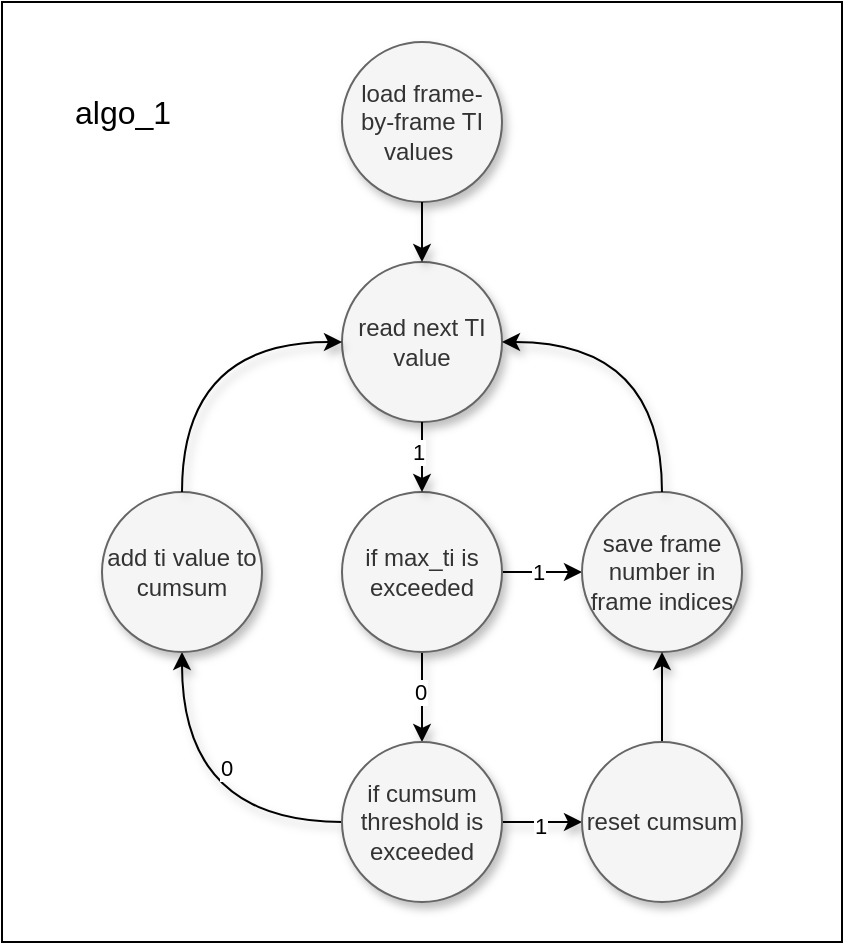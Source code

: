 <mxfile version="27.0.3" pages="5">
  <diagram name="algo1" id="71HnFJK430C_7FDIOIWX">
    <mxGraphModel dx="949" dy="551" grid="1" gridSize="10" guides="1" tooltips="1" connect="1" arrows="1" fold="1" page="1" pageScale="1" pageWidth="850" pageHeight="1100" math="0" shadow="0">
      <root>
        <mxCell id="0" />
        <mxCell id="1" parent="0" />
        <mxCell id="voDdZIROr1WUxbnYvY6X-23" value="" style="rounded=0;whiteSpace=wrap;html=1;fillColor=none;" parent="1" vertex="1">
          <mxGeometry x="220" y="20" width="420" height="470" as="geometry" />
        </mxCell>
        <mxCell id="FpjqDl7yzt5mH1No-ecy-1" value="load frame-&lt;br&gt;by-frame TI values&amp;nbsp;" style="ellipse;whiteSpace=wrap;html=1;fillColor=#f5f5f5;fontColor=#333333;strokeColor=#666666;shadow=1;" parent="1" vertex="1">
          <mxGeometry x="390" y="40" width="80" height="80" as="geometry" />
        </mxCell>
        <mxCell id="FpjqDl7yzt5mH1No-ecy-5" value="" style="edgeStyle=orthogonalEdgeStyle;rounded=0;orthogonalLoop=1;jettySize=auto;html=1;curved=1;" parent="1" source="FpjqDl7yzt5mH1No-ecy-2" target="FpjqDl7yzt5mH1No-ecy-4" edge="1">
          <mxGeometry relative="1" as="geometry" />
        </mxCell>
        <mxCell id="FpjqDl7yzt5mH1No-ecy-6" value="1" style="edgeLabel;html=1;align=center;verticalAlign=middle;resizable=0;points=[];" parent="FpjqDl7yzt5mH1No-ecy-5" vertex="1" connectable="0">
          <mxGeometry x="-0.125" relative="1" as="geometry">
            <mxPoint as="offset" />
          </mxGeometry>
        </mxCell>
        <mxCell id="FpjqDl7yzt5mH1No-ecy-8" value="" style="edgeStyle=orthogonalEdgeStyle;rounded=0;orthogonalLoop=1;jettySize=auto;html=1;shadow=1;" parent="1" source="FpjqDl7yzt5mH1No-ecy-2" target="FpjqDl7yzt5mH1No-ecy-7" edge="1">
          <mxGeometry relative="1" as="geometry" />
        </mxCell>
        <mxCell id="voDdZIROr1WUxbnYvY6X-16" value="0" style="edgeLabel;html=1;align=center;verticalAlign=middle;resizable=0;points=[];" parent="FpjqDl7yzt5mH1No-ecy-8" vertex="1" connectable="0">
          <mxGeometry x="-0.125" y="-1" relative="1" as="geometry">
            <mxPoint as="offset" />
          </mxGeometry>
        </mxCell>
        <mxCell id="FpjqDl7yzt5mH1No-ecy-2" value="if max_ti is exceeded" style="ellipse;whiteSpace=wrap;html=1;fillColor=#f5f5f5;fontColor=#333333;strokeColor=#666666;shadow=1;" parent="1" vertex="1">
          <mxGeometry x="390" y="265" width="80" height="80" as="geometry" />
        </mxCell>
        <mxCell id="FpjqDl7yzt5mH1No-ecy-4" value="save frame number in frame indices" style="ellipse;whiteSpace=wrap;html=1;fillColor=#f5f5f5;fontColor=#333333;strokeColor=#666666;shadow=1;" parent="1" vertex="1">
          <mxGeometry x="510" y="265" width="80" height="80" as="geometry" />
        </mxCell>
        <mxCell id="voDdZIROr1WUxbnYvY6X-14" value="" style="edgeStyle=orthogonalEdgeStyle;rounded=0;orthogonalLoop=1;jettySize=auto;html=1;curved=1;shadow=1;" parent="1" source="FpjqDl7yzt5mH1No-ecy-7" target="voDdZIROr1WUxbnYvY6X-13" edge="1">
          <mxGeometry relative="1" as="geometry" />
        </mxCell>
        <mxCell id="voDdZIROr1WUxbnYvY6X-17" value="0" style="edgeLabel;html=1;align=center;verticalAlign=middle;resizable=0;points=[];" parent="voDdZIROr1WUxbnYvY6X-14" vertex="1" connectable="0">
          <mxGeometry x="-0.296" y="-27" relative="1" as="geometry">
            <mxPoint as="offset" />
          </mxGeometry>
        </mxCell>
        <mxCell id="voDdZIROr1WUxbnYvY6X-19" value="" style="edgeStyle=orthogonalEdgeStyle;rounded=0;orthogonalLoop=1;jettySize=auto;html=1;shadow=1;" parent="1" source="FpjqDl7yzt5mH1No-ecy-7" target="voDdZIROr1WUxbnYvY6X-18" edge="1">
          <mxGeometry relative="1" as="geometry" />
        </mxCell>
        <mxCell id="voDdZIROr1WUxbnYvY6X-21" value="1" style="edgeLabel;html=1;align=center;verticalAlign=middle;resizable=0;points=[];" parent="voDdZIROr1WUxbnYvY6X-19" vertex="1" connectable="0">
          <mxGeometry x="-0.08" y="-2" relative="1" as="geometry">
            <mxPoint as="offset" />
          </mxGeometry>
        </mxCell>
        <mxCell id="FpjqDl7yzt5mH1No-ecy-7" value="if cumsum threshold is exceeded" style="ellipse;whiteSpace=wrap;html=1;fillColor=#f5f5f5;fontColor=#333333;strokeColor=#666666;shadow=1;" parent="1" vertex="1">
          <mxGeometry x="390" y="390" width="80" height="80" as="geometry" />
        </mxCell>
        <mxCell id="FpjqDl7yzt5mH1No-ecy-11" value="read next TI value" style="ellipse;whiteSpace=wrap;html=1;fillColor=#f5f5f5;fontColor=#333333;strokeColor=#666666;shadow=1;" parent="1" vertex="1">
          <mxGeometry x="390" y="150" width="80" height="80" as="geometry" />
        </mxCell>
        <mxCell id="FpjqDl7yzt5mH1No-ecy-13" value="" style="endArrow=classic;html=1;rounded=0;entryX=0.5;entryY=0;entryDx=0;entryDy=0;exitX=0.5;exitY=1;exitDx=0;exitDy=0;curved=1;shadow=1;" parent="1" source="FpjqDl7yzt5mH1No-ecy-11" target="FpjqDl7yzt5mH1No-ecy-2" edge="1">
          <mxGeometry width="50" height="50" relative="1" as="geometry">
            <mxPoint x="450" y="475" as="sourcePoint" />
            <mxPoint x="500" y="425" as="targetPoint" />
          </mxGeometry>
        </mxCell>
        <mxCell id="FpjqDl7yzt5mH1No-ecy-17" value="1" style="edgeLabel;html=1;align=center;verticalAlign=middle;resizable=0;points=[];" parent="FpjqDl7yzt5mH1No-ecy-13" vertex="1" connectable="0">
          <mxGeometry x="-0.171" y="-2" relative="1" as="geometry">
            <mxPoint as="offset" />
          </mxGeometry>
        </mxCell>
        <mxCell id="FpjqDl7yzt5mH1No-ecy-16" value="" style="endArrow=classic;html=1;rounded=0;entryX=1;entryY=0.5;entryDx=0;entryDy=0;exitX=0.5;exitY=0;exitDx=0;exitDy=0;curved=1;shadow=1;" parent="1" source="FpjqDl7yzt5mH1No-ecy-4" target="FpjqDl7yzt5mH1No-ecy-11" edge="1">
          <mxGeometry width="50" height="50" relative="1" as="geometry">
            <mxPoint x="450" y="475" as="sourcePoint" />
            <mxPoint x="500" y="425" as="targetPoint" />
            <Array as="points">
              <mxPoint x="550" y="190" />
            </Array>
          </mxGeometry>
        </mxCell>
        <mxCell id="FpjqDl7yzt5mH1No-ecy-18" value="" style="endArrow=classic;html=1;rounded=0;entryX=0.5;entryY=0;entryDx=0;entryDy=0;exitX=0.5;exitY=1;exitDx=0;exitDy=0;shadow=1;" parent="1" source="FpjqDl7yzt5mH1No-ecy-1" target="FpjqDl7yzt5mH1No-ecy-11" edge="1">
          <mxGeometry width="50" height="50" relative="1" as="geometry">
            <mxPoint x="400" y="400" as="sourcePoint" />
            <mxPoint x="450" y="350" as="targetPoint" />
          </mxGeometry>
        </mxCell>
        <mxCell id="voDdZIROr1WUxbnYvY6X-13" value="add ti value to cumsum" style="ellipse;whiteSpace=wrap;html=1;fillColor=#f5f5f5;fontColor=#333333;strokeColor=#666666;shadow=1;" parent="1" vertex="1">
          <mxGeometry x="270" y="265" width="80" height="80" as="geometry" />
        </mxCell>
        <mxCell id="voDdZIROr1WUxbnYvY6X-15" value="" style="endArrow=classic;html=1;rounded=0;exitX=0.5;exitY=0;exitDx=0;exitDy=0;entryX=0;entryY=0.5;entryDx=0;entryDy=0;curved=1;shadow=1;" parent="1" source="voDdZIROr1WUxbnYvY6X-13" target="FpjqDl7yzt5mH1No-ecy-11" edge="1">
          <mxGeometry width="50" height="50" relative="1" as="geometry">
            <mxPoint x="400" y="380" as="sourcePoint" />
            <mxPoint x="450" y="330" as="targetPoint" />
            <Array as="points">
              <mxPoint x="310" y="190" />
            </Array>
          </mxGeometry>
        </mxCell>
        <mxCell id="voDdZIROr1WUxbnYvY6X-20" value="" style="edgeStyle=orthogonalEdgeStyle;rounded=0;orthogonalLoop=1;jettySize=auto;html=1;shadow=1;" parent="1" source="voDdZIROr1WUxbnYvY6X-18" target="FpjqDl7yzt5mH1No-ecy-4" edge="1">
          <mxGeometry relative="1" as="geometry" />
        </mxCell>
        <mxCell id="voDdZIROr1WUxbnYvY6X-18" value="reset cumsum" style="ellipse;whiteSpace=wrap;html=1;fillColor=#f5f5f5;fontColor=#333333;strokeColor=#666666;shadow=1;" parent="1" vertex="1">
          <mxGeometry x="510" y="390" width="80" height="80" as="geometry" />
        </mxCell>
        <mxCell id="voDdZIROr1WUxbnYvY6X-22" value="algo_1" style="text;html=1;align=center;verticalAlign=middle;resizable=0;points=[];autosize=1;strokeColor=none;fillColor=none;fontSize=16;" parent="1" vertex="1">
          <mxGeometry x="245" y="60" width="70" height="30" as="geometry" />
        </mxCell>
      </root>
    </mxGraphModel>
  </diagram>
  <diagram id="JQ2PZxAmj99fhvYnRebr" name="algo1_process">
    <mxGraphModel dx="1376" dy="799" grid="1" gridSize="10" guides="1" tooltips="1" connect="1" arrows="1" fold="1" page="1" pageScale="1" pageWidth="1100" pageHeight="850" math="0" shadow="0">
      <root>
        <mxCell id="0" />
        <mxCell id="1" parent="0" />
        <mxCell id="JAM7gb6TAAjPx7ZSE7II-1" value="" style="edgeStyle=orthogonalEdgeStyle;rounded=0;orthogonalLoop=1;jettySize=auto;html=1;startArrow=classic;startFill=1;endArrow=none;fillColor=#f5f5f5;strokeColor=#666666;shadow=1;exitX=0;exitY=0.5;exitDx=0;exitDy=0;" edge="1" parent="1" source="JAM7gb6TAAjPx7ZSE7II-8" target="JAM7gb6TAAjPx7ZSE7II-4">
          <mxGeometry relative="1" as="geometry" />
        </mxCell>
        <mxCell id="JAM7gb6TAAjPx7ZSE7II-2" value="" style="edgeStyle=orthogonalEdgeStyle;rounded=0;orthogonalLoop=1;jettySize=auto;html=1;fillColor=#f5f5f5;strokeColor=#666666;shadow=1;" edge="1" parent="1" source="JAM7gb6TAAjPx7ZSE7II-3" target="JAM7gb6TAAjPx7ZSE7II-6">
          <mxGeometry relative="1" as="geometry" />
        </mxCell>
        <mxCell id="JAM7gb6TAAjPx7ZSE7II-3" value="get frame-by-frame SITI values from siti-tools" style="whiteSpace=wrap;html=1;rounded=0;fillColor=#f5f5f5;fontColor=#333333;strokeColor=#666666;shadow=1;direction=east;" vertex="1" parent="1">
          <mxGeometry x="420" y="330" width="80" height="70" as="geometry" />
        </mxCell>
        <mxCell id="JAM7gb6TAAjPx7ZSE7II-4" value="get .h265 file" style="whiteSpace=wrap;html=1;rounded=0;fillColor=#f5f5f5;fontColor=#333333;strokeColor=#666666;shadow=1;direction=east;" vertex="1" parent="1">
          <mxGeometry x="200" y="345" width="80" height="40" as="geometry" />
        </mxCell>
        <mxCell id="JAM7gb6TAAjPx7ZSE7II-5" value="" style="edgeStyle=orthogonalEdgeStyle;rounded=0;orthogonalLoop=1;jettySize=auto;html=1;" edge="1" parent="1" source="JAM7gb6TAAjPx7ZSE7II-6" target="JAM7gb6TAAjPx7ZSE7II-10">
          <mxGeometry relative="1" as="geometry" />
        </mxCell>
        <mxCell id="JAM7gb6TAAjPx7ZSE7II-6" value="get frame indices from algo_v1" style="whiteSpace=wrap;html=1;rounded=0;fillColor=#f5f5f5;fontColor=#333333;strokeColor=#666666;shadow=1;direction=east;" vertex="1" parent="1">
          <mxGeometry x="530" y="335" width="80" height="60" as="geometry" />
        </mxCell>
        <mxCell id="JAM7gb6TAAjPx7ZSE7II-7" value="" style="edgeStyle=orthogonalEdgeStyle;rounded=0;orthogonalLoop=1;jettySize=auto;html=1;" edge="1" parent="1" source="JAM7gb6TAAjPx7ZSE7II-8" target="JAM7gb6TAAjPx7ZSE7II-3">
          <mxGeometry relative="1" as="geometry" />
        </mxCell>
        <mxCell id="JAM7gb6TAAjPx7ZSE7II-8" value="convert .h265 video to .mp4" style="whiteSpace=wrap;html=1;rounded=0;fillColor=#f5f5f5;fontColor=#333333;strokeColor=#666666;shadow=1;direction=east;" vertex="1" parent="1">
          <mxGeometry x="310" y="345" width="80" height="40" as="geometry" />
        </mxCell>
        <mxCell id="JAM7gb6TAAjPx7ZSE7II-9" value="" style="edgeStyle=orthogonalEdgeStyle;rounded=0;orthogonalLoop=1;jettySize=auto;html=1;fillColor=#f5f5f5;strokeColor=#666666;shadow=1;" edge="1" parent="1" source="JAM7gb6TAAjPx7ZSE7II-10" target="JAM7gb6TAAjPx7ZSE7II-11">
          <mxGeometry relative="1" as="geometry" />
        </mxCell>
        <mxCell id="JAM7gb6TAAjPx7ZSE7II-10" value="export .jpg images from frame indices and .mp4 file" style="whiteSpace=wrap;html=1;rounded=0;fillColor=#f5f5f5;fontColor=#333333;strokeColor=#666666;shadow=1;direction=east;" vertex="1" parent="1">
          <mxGeometry x="645" y="330" width="80" height="70" as="geometry" />
        </mxCell>
        <mxCell id="JAM7gb6TAAjPx7ZSE7II-11" value="(optional)&lt;br&gt;generate .mp4 video from images" style="whiteSpace=wrap;html=1;rounded=0;fillColor=#f5f5f5;fontColor=#333333;strokeColor=#666666;shadow=1;direction=east;" vertex="1" parent="1">
          <mxGeometry x="755" y="330" width="80" height="70" as="geometry" />
        </mxCell>
      </root>
    </mxGraphModel>
  </diagram>
  <diagram id="9GWY4Y-SrS1t8kT5G_4U" name="algo1_illustration">
    <mxGraphModel dx="550" dy="320" grid="1" gridSize="10" guides="1" tooltips="1" connect="1" arrows="1" fold="1" page="1" pageScale="1" pageWidth="1100" pageHeight="850" math="0" shadow="0">
      <root>
        <mxCell id="0" />
        <mxCell id="1" parent="0" />
        <mxCell id="XwoEQE9yPBcxFCElke__-1" value="" style="rounded=0;whiteSpace=wrap;html=1;" vertex="1" parent="1">
          <mxGeometry x="250.496" y="230" width="125" height="60" as="geometry" />
        </mxCell>
        <mxCell id="XwoEQE9yPBcxFCElke__-2" value="" style="endArrow=classic;html=1;rounded=0;startArrow=classic;startFill=1;" edge="1" parent="1">
          <mxGeometry width="50" height="50" relative="1" as="geometry">
            <mxPoint x="435.496" y="440" as="sourcePoint" />
            <mxPoint x="225.496" y="280" as="targetPoint" />
            <Array as="points">
              <mxPoint x="225.496" y="440" />
            </Array>
          </mxGeometry>
        </mxCell>
        <mxCell id="XwoEQE9yPBcxFCElke__-4" value="" style="rounded=0;whiteSpace=wrap;html=1;fillColor=#d5e8d4;strokeColor=#82b366;opacity=70;" vertex="1" parent="1">
          <mxGeometry x="235.5" y="390" width="20" height="50" as="geometry" />
        </mxCell>
        <mxCell id="XwoEQE9yPBcxFCElke__-5" value="" style="rounded=0;whiteSpace=wrap;html=1;fillColor=#d5e8d4;strokeColor=#82b366;opacity=70;" vertex="1" parent="1">
          <mxGeometry x="275.496" y="410" width="20" height="30" as="geometry" />
        </mxCell>
        <mxCell id="XwoEQE9yPBcxFCElke__-6" value="" style="rounded=0;whiteSpace=wrap;html=1;fillColor=#fff2cc;strokeColor=#d6b656;opacity=70;" vertex="1" parent="1">
          <mxGeometry x="275.5" y="360" width="20" height="50" as="geometry" />
        </mxCell>
        <mxCell id="XwoEQE9yPBcxFCElke__-7" value="" style="rounded=0;whiteSpace=wrap;html=1;fillColor=#d5e8d4;strokeColor=#82b366;opacity=70;" vertex="1" parent="1">
          <mxGeometry x="315.496" y="380" width="20" height="60" as="geometry" />
        </mxCell>
        <mxCell id="XwoEQE9yPBcxFCElke__-8" value="" style="rounded=0;whiteSpace=wrap;html=1;fillColor=#fff2cc;strokeColor=#d6b656;opacity=70;" vertex="1" parent="1">
          <mxGeometry x="315.496" y="310" width="20" height="70" as="geometry" />
        </mxCell>
        <mxCell id="XwoEQE9yPBcxFCElke__-9" value="" style="rounded=0;whiteSpace=wrap;html=1;fillColor=#d5e8d4;strokeColor=#82b366;opacity=70;" vertex="1" parent="1">
          <mxGeometry x="355.5" y="360" width="20" height="80" as="geometry" />
        </mxCell>
        <mxCell id="XwoEQE9yPBcxFCElke__-10" value="" style="endArrow=open;html=1;rounded=0;exitX=1;exitY=0.5;exitDx=0;exitDy=0;entryX=0;entryY=0.5;entryDx=0;entryDy=0;shadow=1;jumpSize=6;fillColor=#f5f5f5;strokeColor=#666666;endFill=0;dashed=1;" edge="1" parent="1" source="XwoEQE9yPBcxFCElke__-4" target="XwoEQE9yPBcxFCElke__-6">
          <mxGeometry width="50" height="50" relative="1" as="geometry">
            <mxPoint x="335.496" y="390" as="sourcePoint" />
            <mxPoint x="385.496" y="340" as="targetPoint" />
          </mxGeometry>
        </mxCell>
        <mxCell id="XwoEQE9yPBcxFCElke__-11" value="" style="endArrow=baseDash;html=1;rounded=0;startArrow=baseDash;startFill=0;endFill=0;entryX=1;entryY=0;entryDx=0;entryDy=0;exitX=1;exitY=1;exitDx=0;exitDy=0;shadow=1;jumpSize=6;fillColor=#f5f5f5;strokeColor=#666666;" edge="1" parent="1" source="XwoEQE9yPBcxFCElke__-4" target="XwoEQE9yPBcxFCElke__-4">
          <mxGeometry width="50" height="50" relative="1" as="geometry">
            <mxPoint x="425.496" y="390" as="sourcePoint" />
            <mxPoint x="475.496" y="340" as="targetPoint" />
          </mxGeometry>
        </mxCell>
        <mxCell id="XwoEQE9yPBcxFCElke__-12" value="" style="endArrow=baseDash;html=1;rounded=0;startArrow=baseDash;startFill=0;endFill=0;entryX=1;entryY=0;entryDx=0;entryDy=0;exitX=1;exitY=1;exitDx=0;exitDy=0;startSize=6;jumpSize=6;shadow=1;fillColor=#f5f5f5;strokeColor=#666666;" edge="1" parent="1" target="XwoEQE9yPBcxFCElke__-6">
          <mxGeometry width="50" height="50" relative="1" as="geometry">
            <mxPoint x="295.496" y="440" as="sourcePoint" />
            <mxPoint x="295.496" y="400" as="targetPoint" />
          </mxGeometry>
        </mxCell>
        <mxCell id="XwoEQE9yPBcxFCElke__-13" value="" style="endArrow=open;html=1;rounded=0;exitX=1;exitY=0.5;exitDx=0;exitDy=0;entryX=0;entryY=0.5;entryDx=0;entryDy=0;shadow=1;jumpSize=6;fillColor=#f5f5f5;strokeColor=#666666;endFill=0;dashed=1;" edge="1" parent="1" target="XwoEQE9yPBcxFCElke__-8">
          <mxGeometry width="50" height="50" relative="1" as="geometry">
            <mxPoint x="295.496" y="405" as="sourcePoint" />
            <mxPoint x="315.496" y="375" as="targetPoint" />
          </mxGeometry>
        </mxCell>
        <mxCell id="XwoEQE9yPBcxFCElke__-14" value="" style="endArrow=baseDash;html=1;rounded=0;startArrow=baseDash;startFill=0;endFill=0;entryX=1;entryY=0;entryDx=0;entryDy=0;exitX=1;exitY=1;exitDx=0;exitDy=0;startSize=6;jumpSize=6;shadow=1;fillColor=#f5f5f5;strokeColor=#666666;" edge="1" parent="1">
          <mxGeometry width="50" height="50" relative="1" as="geometry">
            <mxPoint x="315.096" y="380" as="sourcePoint" />
            <mxPoint x="315.096" y="310" as="targetPoint" />
          </mxGeometry>
        </mxCell>
        <mxCell id="XwoEQE9yPBcxFCElke__-15" value="" style="endArrow=baseDash;html=1;rounded=0;startArrow=baseDash;startFill=0;endFill=0;entryX=0;entryY=0;entryDx=0;entryDy=0;exitX=0;exitY=1;exitDx=0;exitDy=0;shadow=1;jumpSize=6;fillColor=#f5f5f5;strokeColor=#666666;" edge="1" parent="1" source="XwoEQE9yPBcxFCElke__-6" target="XwoEQE9yPBcxFCElke__-6">
          <mxGeometry width="50" height="50" relative="1" as="geometry">
            <mxPoint x="275.096" y="410" as="sourcePoint" />
            <mxPoint x="275.096" y="370" as="targetPoint" />
          </mxGeometry>
        </mxCell>
        <mxCell id="XwoEQE9yPBcxFCElke__-16" value="" style="rounded=0;whiteSpace=wrap;html=1;fillColor=#d5e8d4;strokeColor=#82b366;opacity=70;" vertex="1" parent="1">
          <mxGeometry x="395.5" y="390" width="20" height="50" as="geometry" />
        </mxCell>
        <mxCell id="XwoEQE9yPBcxFCElke__-21" value="cumsum threshold" style="text;html=1;align=center;verticalAlign=middle;whiteSpace=wrap;rounded=0;" vertex="1" parent="1">
          <mxGeometry x="435.5" y="315" width="60" height="30" as="geometry" />
        </mxCell>
        <mxCell id="XwoEQE9yPBcxFCElke__-22" value="" style="rounded=0;whiteSpace=wrap;html=1;fillColor=#fff2cc;strokeColor=#d6b656;opacity=70;" vertex="1" parent="1">
          <mxGeometry x="259.876" y="240" width="15" height="10" as="geometry" />
        </mxCell>
        <mxCell id="XwoEQE9yPBcxFCElke__-23" value="Accumulated TI" style="text;html=1;align=center;verticalAlign=middle;whiteSpace=wrap;rounded=0;" vertex="1" parent="1">
          <mxGeometry x="278.626" y="235" width="87.5" height="20" as="geometry" />
        </mxCell>
        <mxCell id="XwoEQE9yPBcxFCElke__-24" value="" style="rounded=0;whiteSpace=wrap;html=1;fillColor=#d5e8d4;strokeColor=#82b366;opacity=70;" vertex="1" parent="1">
          <mxGeometry x="259.876" y="270" width="15" height="10" as="geometry" />
        </mxCell>
        <mxCell id="XwoEQE9yPBcxFCElke__-25" value="New TI value" style="text;html=1;align=center;verticalAlign=middle;whiteSpace=wrap;rounded=0;" vertex="1" parent="1">
          <mxGeometry x="274.876" y="265" width="80" height="20" as="geometry" />
        </mxCell>
        <mxCell id="XwoEQE9yPBcxFCElke__-26" value="&lt;font style=&quot;font-size: 9px;&quot;&gt;frame 0/1 TI&lt;/font&gt;" style="text;html=1;align=center;verticalAlign=middle;whiteSpace=wrap;rounded=0;direction=east;rotation=50;" vertex="1" parent="1">
          <mxGeometry x="223.006" y="454" width="55.62" height="20" as="geometry" />
        </mxCell>
        <mxCell id="XwoEQE9yPBcxFCElke__-27" value="&lt;font style=&quot;font-size: 9px;&quot;&gt;frame 1/2 TI&lt;/font&gt;" style="text;html=1;align=center;verticalAlign=middle;whiteSpace=wrap;rounded=0;direction=east;rotation=50;" vertex="1" parent="1">
          <mxGeometry x="265.492" y="454" width="55.62" height="20" as="geometry" />
        </mxCell>
        <mxCell id="XwoEQE9yPBcxFCElke__-28" value="&lt;font style=&quot;font-size: 9px;&quot;&gt;frame 2/3 TI&lt;/font&gt;" style="text;html=1;align=center;verticalAlign=middle;whiteSpace=wrap;rounded=0;direction=east;rotation=50;" vertex="1" parent="1">
          <mxGeometry x="305.492" y="454" width="55.62" height="20" as="geometry" />
        </mxCell>
        <mxCell id="XwoEQE9yPBcxFCElke__-29" value="&lt;font style=&quot;font-size: 9px;&quot;&gt;frame 3/4 TI&lt;/font&gt;" style="text;html=1;align=center;verticalAlign=middle;whiteSpace=wrap;rounded=0;direction=east;rotation=50;" vertex="1" parent="1">
          <mxGeometry x="345.492" y="454" width="55.62" height="20" as="geometry" />
        </mxCell>
        <mxCell id="XwoEQE9yPBcxFCElke__-30" value="&lt;font style=&quot;font-size: 9px;&quot;&gt;frame 4/5 TI&lt;/font&gt;" style="text;html=1;align=center;verticalAlign=middle;whiteSpace=wrap;rounded=0;direction=east;rotation=50;" vertex="1" parent="1">
          <mxGeometry x="385.492" y="454" width="55.62" height="20" as="geometry" />
        </mxCell>
        <mxCell id="sRNaunsgOuP5iIzEkBy8-1" value="" style="endArrow=none;dashed=1;html=1;dashPattern=1 3;strokeWidth=2;rounded=0;" edge="1" parent="1">
          <mxGeometry width="50" height="50" relative="1" as="geometry">
            <mxPoint x="228.3" y="370" as="sourcePoint" />
            <mxPoint x="438.3" y="370" as="targetPoint" />
          </mxGeometry>
        </mxCell>
        <mxCell id="sRNaunsgOuP5iIzEkBy8-2" value="max_TI threshold" style="text;html=1;align=center;verticalAlign=middle;whiteSpace=wrap;rounded=0;" vertex="1" parent="1">
          <mxGeometry x="435.5" y="355" width="60" height="30" as="geometry" />
        </mxCell>
        <mxCell id="XwoEQE9yPBcxFCElke__-3" value="" style="endArrow=none;dashed=1;html=1;dashPattern=1 3;strokeWidth=2;rounded=0;" edge="1" parent="1">
          <mxGeometry width="50" height="50" relative="1" as="geometry">
            <mxPoint x="225.496" y="330" as="sourcePoint" />
            <mxPoint x="435.496" y="330" as="targetPoint" />
          </mxGeometry>
        </mxCell>
      </root>
    </mxGraphModel>
  </diagram>
  <diagram name="algo_v2" id="Ry4OViJDhP3fVdzH1UtA">
    <mxGraphModel dx="1376" dy="799" grid="1" gridSize="10" guides="1" tooltips="1" connect="1" arrows="1" fold="1" page="1" pageScale="1" pageWidth="850" pageHeight="1100" math="0" shadow="0">
      <root>
        <mxCell id="WdvCV9NkCTOlopkuxPqA-0" />
        <mxCell id="WdvCV9NkCTOlopkuxPqA-1" parent="WdvCV9NkCTOlopkuxPqA-0" />
        <mxCell id="hJqbMsXYIiBF0uI2xasX-1" value="" style="edgeStyle=orthogonalEdgeStyle;rounded=0;orthogonalLoop=1;jettySize=auto;html=1;" parent="WdvCV9NkCTOlopkuxPqA-1" source="WdvCV9NkCTOlopkuxPqA-2" target="hJqbMsXYIiBF0uI2xasX-0" edge="1">
          <mxGeometry relative="1" as="geometry" />
        </mxCell>
        <mxCell id="WdvCV9NkCTOlopkuxPqA-2" value="generate&amp;nbsp;" style="ellipse;whiteSpace=wrap;html=1;" parent="WdvCV9NkCTOlopkuxPqA-1" vertex="1">
          <mxGeometry x="180" y="90" width="80" height="80" as="geometry" />
        </mxCell>
        <mxCell id="hJqbMsXYIiBF0uI2xasX-0" value="" style="ellipse;whiteSpace=wrap;html=1;" parent="WdvCV9NkCTOlopkuxPqA-1" vertex="1">
          <mxGeometry x="340" y="90" width="80" height="80" as="geometry" />
        </mxCell>
      </root>
    </mxGraphModel>
  </diagram>
  <diagram name="algo2_illustration" id="zokCmRfYosrEyLpfS53g">
    <mxGraphModel dx="550" dy="320" grid="1" gridSize="10" guides="1" tooltips="1" connect="1" arrows="1" fold="1" page="1" pageScale="1" pageWidth="1100" pageHeight="850" math="0" shadow="0">
      <root>
        <mxCell id="YGEx8xRMLfiv5uj2bf0c-0" />
        <mxCell id="YGEx8xRMLfiv5uj2bf0c-1" parent="YGEx8xRMLfiv5uj2bf0c-0" />
        <mxCell id="YGEx8xRMLfiv5uj2bf0c-3" value="" style="endArrow=classic;html=1;rounded=0;startArrow=classic;startFill=1;" edge="1" parent="YGEx8xRMLfiv5uj2bf0c-1">
          <mxGeometry width="50" height="50" relative="1" as="geometry">
            <mxPoint x="435.496" y="440" as="sourcePoint" />
            <mxPoint x="225" y="310" as="targetPoint" />
            <Array as="points">
              <mxPoint x="225.496" y="440" />
            </Array>
          </mxGeometry>
        </mxCell>
        <mxCell id="YGEx8xRMLfiv5uj2bf0c-5" value="" style="rounded=0;whiteSpace=wrap;html=1;fillColor=#d5e8d4;strokeColor=#82b366;opacity=70;" vertex="1" parent="YGEx8xRMLfiv5uj2bf0c-1">
          <mxGeometry x="235.5" y="400" width="20" height="40" as="geometry" />
        </mxCell>
        <mxCell id="YGEx8xRMLfiv5uj2bf0c-6" value="" style="rounded=0;whiteSpace=wrap;html=1;fillColor=#d5e8d4;strokeColor=#82b366;opacity=70;" vertex="1" parent="YGEx8xRMLfiv5uj2bf0c-1">
          <mxGeometry x="275.5" y="380" width="20" height="60" as="geometry" />
        </mxCell>
        <mxCell id="YGEx8xRMLfiv5uj2bf0c-8" value="" style="rounded=0;whiteSpace=wrap;html=1;fillColor=#d5e8d4;strokeColor=#82b366;opacity=70;" vertex="1" parent="YGEx8xRMLfiv5uj2bf0c-1">
          <mxGeometry x="315.5" y="360" width="20" height="80" as="geometry" />
        </mxCell>
        <mxCell id="YGEx8xRMLfiv5uj2bf0c-10" value="" style="rounded=0;whiteSpace=wrap;html=1;fillColor=#d5e8d4;strokeColor=#82b366;opacity=70;" vertex="1" parent="YGEx8xRMLfiv5uj2bf0c-1">
          <mxGeometry x="355.5" y="340" width="20" height="100" as="geometry" />
        </mxCell>
        <mxCell id="YGEx8xRMLfiv5uj2bf0c-17" value="" style="rounded=0;whiteSpace=wrap;html=1;fillColor=#d5e8d4;strokeColor=#82b366;opacity=70;" vertex="1" parent="YGEx8xRMLfiv5uj2bf0c-1">
          <mxGeometry x="395.5" y="410" width="20" height="30" as="geometry" />
        </mxCell>
        <mxCell id="YGEx8xRMLfiv5uj2bf0c-22" value="Threshold" style="text;html=1;align=center;verticalAlign=middle;whiteSpace=wrap;rounded=0;" vertex="1" parent="YGEx8xRMLfiv5uj2bf0c-1">
          <mxGeometry x="435.496" y="340" width="60" height="20" as="geometry" />
        </mxCell>
        <mxCell id="YGEx8xRMLfiv5uj2bf0c-27" value="&lt;font style=&quot;font-size: 9px;&quot;&gt;frame 0/1 TI&lt;/font&gt;" style="text;html=1;align=center;verticalAlign=middle;whiteSpace=wrap;rounded=0;direction=east;rotation=50;" vertex="1" parent="YGEx8xRMLfiv5uj2bf0c-1">
          <mxGeometry x="232" y="454" width="56" height="20" as="geometry" />
        </mxCell>
        <mxCell id="YGEx8xRMLfiv5uj2bf0c-28" value="&lt;font style=&quot;font-size: 9px;&quot;&gt;frame 0/2 TI&lt;/font&gt;" style="text;html=1;align=center;verticalAlign=middle;whiteSpace=wrap;rounded=0;direction=east;rotation=50;" vertex="1" parent="YGEx8xRMLfiv5uj2bf0c-1">
          <mxGeometry x="272" y="454" width="56" height="20" as="geometry" />
        </mxCell>
        <mxCell id="YGEx8xRMLfiv5uj2bf0c-29" value="&lt;font style=&quot;font-size: 9px;&quot;&gt;frame 0/3 TI&lt;/font&gt;" style="text;html=1;align=center;verticalAlign=middle;whiteSpace=wrap;rounded=0;direction=east;rotation=50;" vertex="1" parent="YGEx8xRMLfiv5uj2bf0c-1">
          <mxGeometry x="312" y="454" width="56" height="20" as="geometry" />
        </mxCell>
        <mxCell id="YGEx8xRMLfiv5uj2bf0c-30" value="&lt;font style=&quot;font-size: 9px;&quot;&gt;frame 0/4 TI&lt;/font&gt;" style="text;html=1;align=center;verticalAlign=middle;whiteSpace=wrap;rounded=0;direction=east;rotation=50;" vertex="1" parent="YGEx8xRMLfiv5uj2bf0c-1">
          <mxGeometry x="352" y="454" width="56" height="20" as="geometry" />
        </mxCell>
        <mxCell id="YGEx8xRMLfiv5uj2bf0c-31" value="&lt;font style=&quot;font-size: 9px;&quot;&gt;frame 4/5 TI&lt;/font&gt;" style="text;html=1;align=center;verticalAlign=middle;whiteSpace=wrap;rounded=0;direction=east;rotation=50;" vertex="1" parent="YGEx8xRMLfiv5uj2bf0c-1">
          <mxGeometry x="392" y="454" width="56" height="20" as="geometry" />
        </mxCell>
        <mxCell id="3_9WH82gvkkP6WQ8lGsj-0" value="" style="rounded=0;whiteSpace=wrap;html=1;" vertex="1" parent="YGEx8xRMLfiv5uj2bf0c-1">
          <mxGeometry x="250" y="300" width="110" height="30" as="geometry" />
        </mxCell>
        <mxCell id="3_9WH82gvkkP6WQ8lGsj-3" value="" style="rounded=0;whiteSpace=wrap;html=1;fillColor=#d5e8d4;strokeColor=#82b366;opacity=70;" vertex="1" parent="YGEx8xRMLfiv5uj2bf0c-1">
          <mxGeometry x="257.5" y="310" width="15" height="10" as="geometry" />
        </mxCell>
        <mxCell id="3_9WH82gvkkP6WQ8lGsj-4" value="Computed TI" style="text;html=1;align=center;verticalAlign=middle;whiteSpace=wrap;rounded=0;" vertex="1" parent="YGEx8xRMLfiv5uj2bf0c-1">
          <mxGeometry x="272.5" y="305" width="80" height="20" as="geometry" />
        </mxCell>
        <mxCell id="YGEx8xRMLfiv5uj2bf0c-4" value="" style="endArrow=none;dashed=1;html=1;dashPattern=1 3;strokeWidth=2;rounded=0;" edge="1" parent="YGEx8xRMLfiv5uj2bf0c-1">
          <mxGeometry width="50" height="50" relative="1" as="geometry">
            <mxPoint x="225.496" y="350" as="sourcePoint" />
            <mxPoint x="435.496" y="350" as="targetPoint" />
          </mxGeometry>
        </mxCell>
      </root>
    </mxGraphModel>
  </diagram>
</mxfile>
